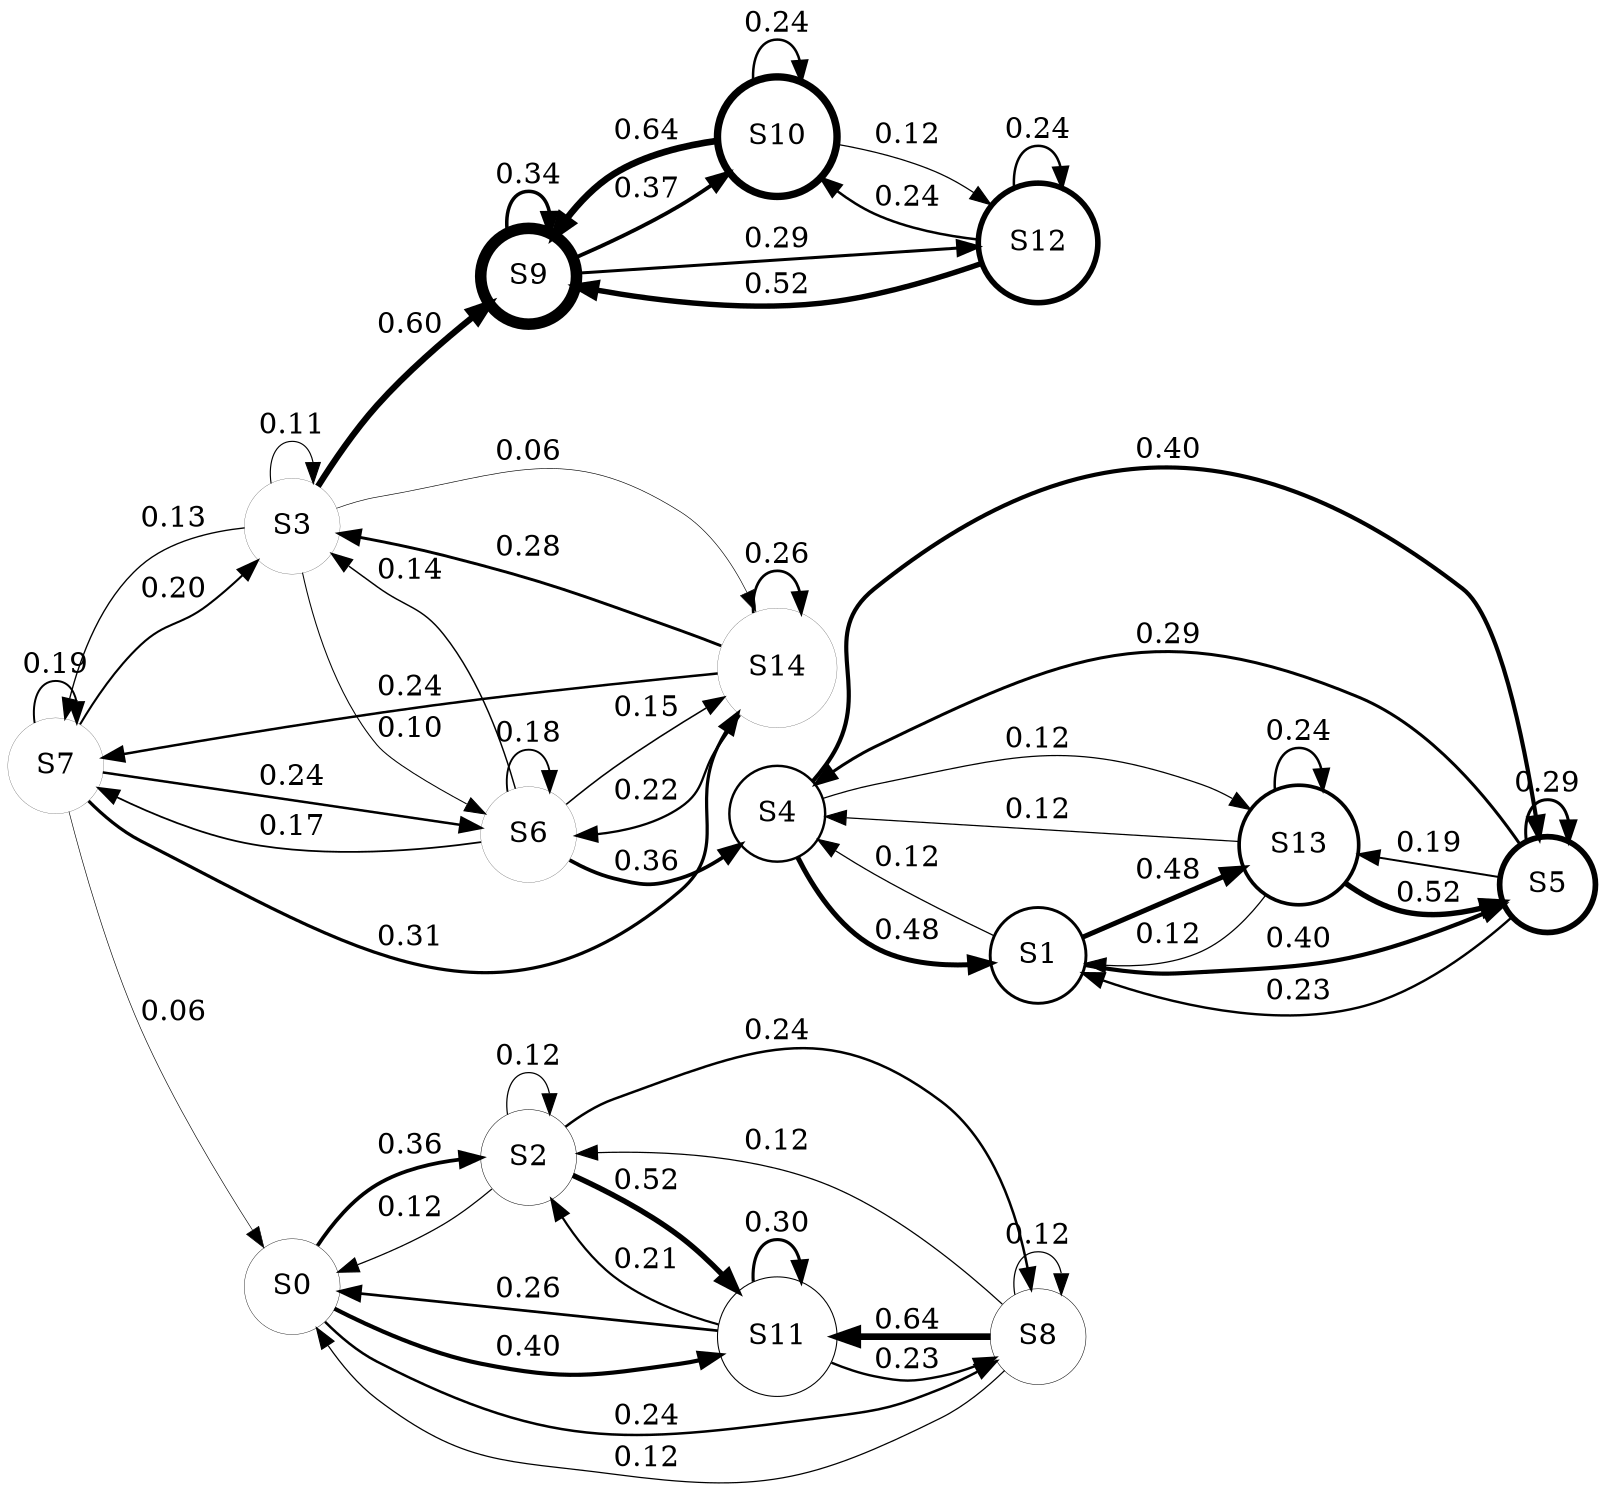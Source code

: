 digraph MarkovChain {
    rankdir=LR;
    node [shape=circle];
    S0[label="S0", penwidth=0.189446];
    S1[label="S1", penwidth=1.4012];
    S2[label="S2", penwidth=0.232288];
    S3[label="S3", penwidth=0.1];
    S4[label="S4", penwidth=1.17117];
    S5[label="S5", penwidth=2.73326];
    S6[label="S6", penwidth=0.1];
    S7[label="S7", penwidth=0.1];
    S8[label="S8", penwidth=0.247573];
    S9[label="S9", penwidth=5.54489];
    S10[label="S10", penwidth=3.54437];
    S11[label="S11", penwidth=0.507164];
    S12[label="S12", penwidth=2.67545];
    S13[label="S13", penwidth=1.7532];
    S14[label="S14", penwidth=0.1];
    S0 -> S2 [label="0.36", penwidth=1.80];
    S0 -> S8 [label="0.24", penwidth=1.20];
    S0 -> S11 [label="0.40", penwidth=2.00];
    S1 -> S4 [label="0.12", penwidth=0.60];
    S1 -> S5 [label="0.40", penwidth=2.00];
    S1 -> S13 [label="0.48", penwidth=2.40];
    S2 -> S0 [label="0.12", penwidth=0.60];
    S2 -> S2 [label="0.12", penwidth=0.60];
    S2 -> S8 [label="0.24", penwidth=1.20];
    S2 -> S11 [label="0.52", penwidth=2.60];
    S3 -> S3 [label="0.11", penwidth=0.55];
    S3 -> S6 [label="0.10", penwidth=0.50];
    S3 -> S7 [label="0.13", penwidth=0.65];
    S3 -> S9 [label="0.60", penwidth=3.00];
    S3 -> S14 [label="0.06", penwidth=0.30];
    S4 -> S1 [label="0.48", penwidth=2.40];
    S4 -> S5 [label="0.40", penwidth=2.00];
    S4 -> S13 [label="0.12", penwidth=0.60];
    S5 -> S1 [label="0.23", penwidth=1.15];
    S5 -> S4 [label="0.29", penwidth=1.45];
    S5 -> S5 [label="0.29", penwidth=1.45];
    S5 -> S13 [label="0.19", penwidth=0.95];
    S6 -> S3 [label="0.14", penwidth=0.70];
    S6 -> S4 [label="0.36", penwidth=1.80];
    S6 -> S6 [label="0.18", penwidth=0.90];
    S6 -> S7 [label="0.17", penwidth=0.85];
    S6 -> S14 [label="0.15", penwidth=0.75];
    S7 -> S0 [label="0.06", penwidth=0.30];
    S7 -> S3 [label="0.20", penwidth=1.00];
    S7 -> S6 [label="0.24", penwidth=1.20];
    S7 -> S7 [label="0.19", penwidth=0.95];
    S7 -> S14 [label="0.31", penwidth=1.55];
    S8 -> S0 [label="0.12", penwidth=0.60];
    S8 -> S2 [label="0.12", penwidth=0.60];
    S8 -> S8 [label="0.12", penwidth=0.60];
    S8 -> S11 [label="0.64", penwidth=3.20];
    S9 -> S9 [label="0.34", penwidth=1.70];
    S9 -> S10 [label="0.37", penwidth=1.85];
    S9 -> S12 [label="0.29", penwidth=1.45];
    S10 -> S9 [label="0.64", penwidth=3.20];
    S10 -> S10 [label="0.24", penwidth=1.20];
    S10 -> S12 [label="0.12", penwidth=0.60];
    S11 -> S0 [label="0.26", penwidth=1.30];
    S11 -> S2 [label="0.21", penwidth=1.05];
    S11 -> S8 [label="0.23", penwidth=1.15];
    S11 -> S11 [label="0.30", penwidth=1.50];
    S12 -> S9 [label="0.52", penwidth=2.60];
    S12 -> S10 [label="0.24", penwidth=1.20];
    S12 -> S12 [label="0.24", penwidth=1.20];
    S13 -> S1 [label="0.12", penwidth=0.60];
    S13 -> S4 [label="0.12", penwidth=0.60];
    S13 -> S5 [label="0.52", penwidth=2.60];
    S13 -> S13 [label="0.24", penwidth=1.20];
    S14 -> S3 [label="0.28", penwidth=1.40];
    S14 -> S6 [label="0.22", penwidth=1.10];
    S14 -> S7 [label="0.24", penwidth=1.20];
    S14 -> S14 [label="0.26", penwidth=1.30];
}

